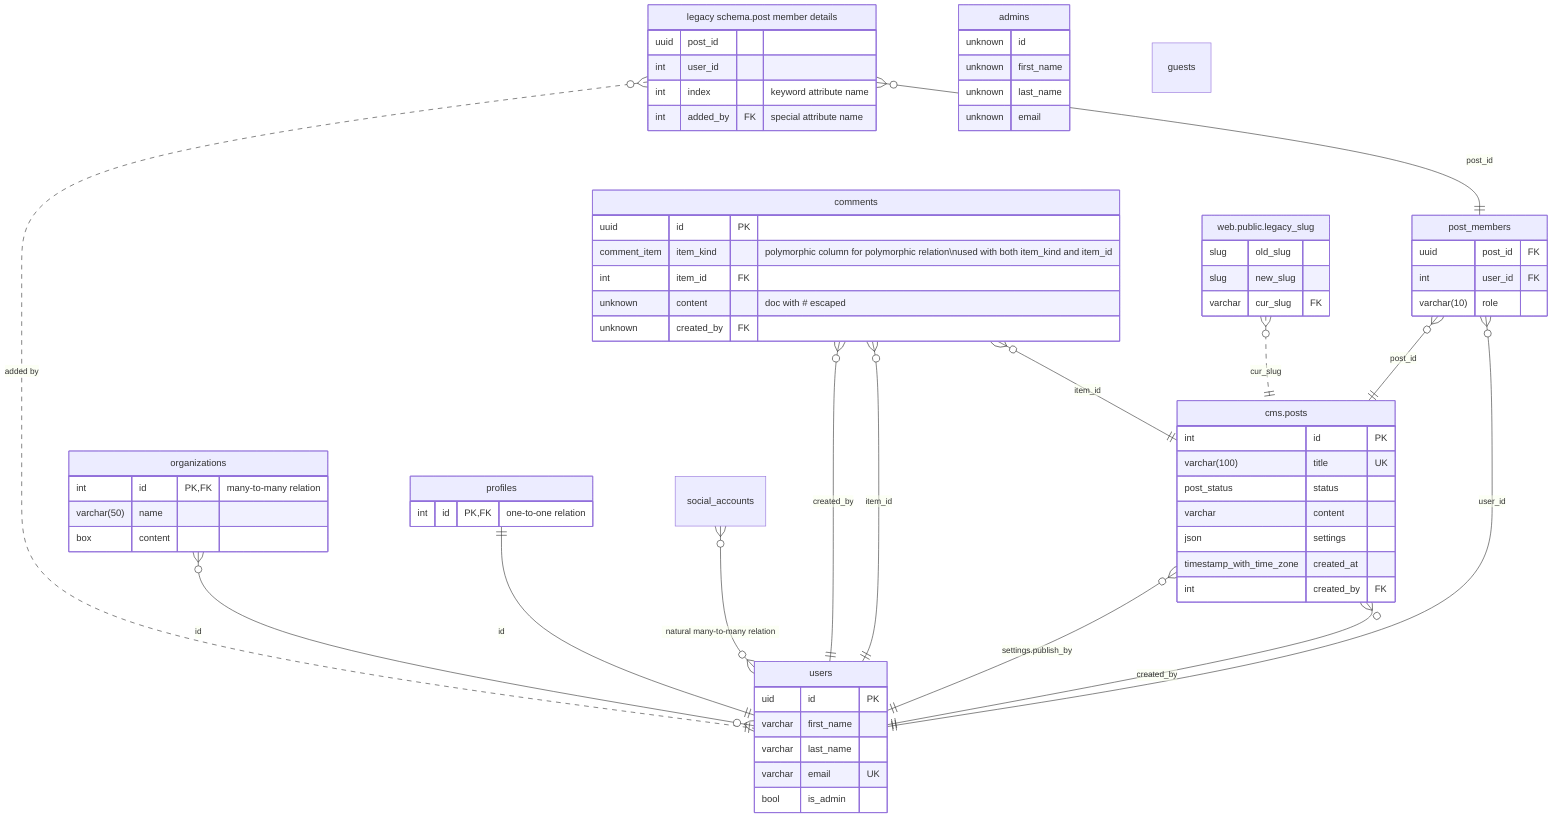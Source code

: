 erDiagram
    users {
        uid id PK
        varchar first_name
        varchar last_name
        varchar email UK
        bool is_admin
    }

    "cms.posts" {
        int id PK
        varchar(100) title UK
        post_status status
        varchar content
        json settings
        timestamp_with_time_zone created_at
        int created_by FK
    }
    "cms.posts" }o--|| users : "settings.publish_by"
    "cms.posts" }o--|| users : created_by

    post_members {
        uuid post_id FK
        int user_id FK
        varchar(10) role
    }
    post_members }o--|| "cms.posts" : post_id
    post_members }o--|| users : user_id

    "legacy schema.post member details" {
        uuid post_id
        int user_id
        int index "keyword attribute name"
        int added_by FK "special attribute name"
    }
    "legacy schema.post member details" }o..|| users : "added by"
    "legacy schema.post member details" }o--|| post_members : post_id

    comments {
        uuid id PK
        comment_item item_kind "polymorphic column for polymorphic relation\nused with both item_kind and item_id"
        int item_id FK
        unknown content "doc with # escaped"
        unknown created_by FK
    }
    comments }o--|| users : created_by
    comments }o--|| users : item_id
    comments }o--|| "cms.posts" : item_id

    "web.public.legacy_slug" {
        slug old_slug
        slug new_slug
        varchar cur_slug FK
    }
    "web.public.legacy_slug" }o..|| "cms.posts" : cur_slug

    organizations {
        int id PK, FK "many-to-many relation"
        varchar(50) name
        box content
    }
    organizations }o--o{ users : id

    profiles {
        int id PK, FK "one-to-one relation"
    }
    profiles ||--|| users : id

    admins {
        unknown id
        unknown first_name
        unknown last_name
        unknown email
    }

    guests

    social_accounts
    social_accounts }o--o{ users : "natural many-to-many relation"